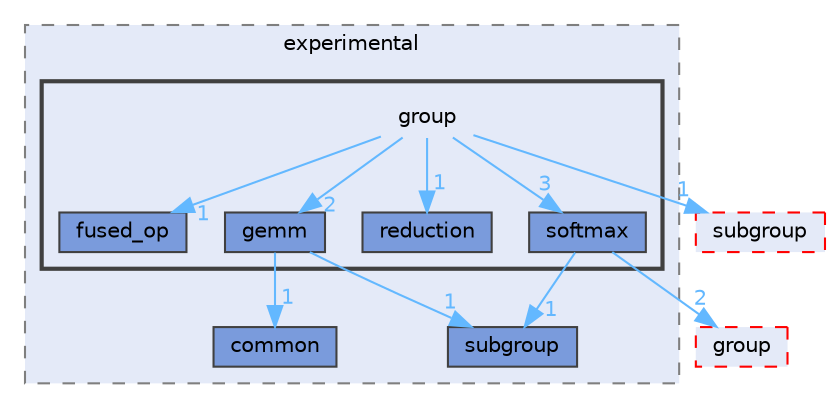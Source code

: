 digraph "include/experimental/group"
{
 // LATEX_PDF_SIZE
  bgcolor="transparent";
  edge [fontname=Helvetica,fontsize=10,labelfontname=Helvetica,labelfontsize=10];
  node [fontname=Helvetica,fontsize=10,shape=box,height=0.2,width=0.4];
  compound=true
  subgraph clusterdir_8966848d4591654ab1db845bb311f08b {
    graph [ bgcolor="#e4eaf8", pencolor="grey50", label="experimental", fontname=Helvetica,fontsize=10 style="filled,dashed", URL="dir_8966848d4591654ab1db845bb311f08b.html",tooltip=""]
  dir_4d3106a75df04f1e8e08f7fdd7e68f7e [label="common", fillcolor="#7a9bdc", color="grey25", style="filled", URL="dir_4d3106a75df04f1e8e08f7fdd7e68f7e.html",tooltip=""];
  dir_7158ba01021871150c6825fce9de9714 [label="subgroup", fillcolor="#7a9bdc", color="grey25", style="filled", URL="dir_7158ba01021871150c6825fce9de9714.html",tooltip=""];
  subgraph clusterdir_6cebb349e4d63b3d4aebac2b846d4ac3 {
    graph [ bgcolor="#e4eaf8", pencolor="grey25", label="", fontname=Helvetica,fontsize=10 style="filled,bold", URL="dir_6cebb349e4d63b3d4aebac2b846d4ac3.html",tooltip=""]
    dir_6cebb349e4d63b3d4aebac2b846d4ac3 [shape=plaintext, label="group"];
  dir_410b5e7dd5c4254b7aeadfca8c7d2ce8 [label="fused_op", fillcolor="#7a9bdc", color="grey25", style="filled", URL="dir_410b5e7dd5c4254b7aeadfca8c7d2ce8.html",tooltip=""];
  dir_4b359bae971ed7f45cb58ad62ebb64a2 [label="gemm", fillcolor="#7a9bdc", color="grey25", style="filled", URL="dir_4b359bae971ed7f45cb58ad62ebb64a2.html",tooltip=""];
  dir_36674c3a6eb672523dfb54a834a8c284 [label="reduction", fillcolor="#7a9bdc", color="grey25", style="filled", URL="dir_36674c3a6eb672523dfb54a834a8c284.html",tooltip=""];
  dir_297af5487e46c15cf252237051836547 [label="softmax", fillcolor="#7a9bdc", color="grey25", style="filled", URL="dir_297af5487e46c15cf252237051836547.html",tooltip=""];
  }
  }
  dir_4491ffced1a1e2c00bbd5b97a6d251d5 [label="subgroup", fillcolor="#e4eaf8", color="red", style="filled,dashed", URL="dir_4491ffced1a1e2c00bbd5b97a6d251d5.html",tooltip=""];
  dir_a9a5b087e2fab9b66c5792b9867db3d8 [label="group", fillcolor="#e4eaf8", color="red", style="filled,dashed", URL="dir_a9a5b087e2fab9b66c5792b9867db3d8.html",tooltip=""];
  dir_6cebb349e4d63b3d4aebac2b846d4ac3->dir_297af5487e46c15cf252237051836547 [headlabel="3", labeldistance=1.5 headhref="dir_000023_000039.html" color="steelblue1" fontcolor="steelblue1"];
  dir_6cebb349e4d63b3d4aebac2b846d4ac3->dir_36674c3a6eb672523dfb54a834a8c284 [headlabel="1", labeldistance=1.5 headhref="dir_000023_000037.html" color="steelblue1" fontcolor="steelblue1"];
  dir_6cebb349e4d63b3d4aebac2b846d4ac3->dir_410b5e7dd5c4254b7aeadfca8c7d2ce8 [headlabel="1", labeldistance=1.5 headhref="dir_000023_000018.html" color="steelblue1" fontcolor="steelblue1"];
  dir_6cebb349e4d63b3d4aebac2b846d4ac3->dir_4491ffced1a1e2c00bbd5b97a6d251d5 [headlabel="1", labeldistance=1.5 headhref="dir_000023_000041.html" color="steelblue1" fontcolor="steelblue1"];
  dir_6cebb349e4d63b3d4aebac2b846d4ac3->dir_4b359bae971ed7f45cb58ad62ebb64a2 [headlabel="2", labeldistance=1.5 headhref="dir_000023_000019.html" color="steelblue1" fontcolor="steelblue1"];
  dir_4b359bae971ed7f45cb58ad62ebb64a2->dir_4d3106a75df04f1e8e08f7fdd7e68f7e [headlabel="1", labeldistance=1.5 headhref="dir_000019_000012.html" color="steelblue1" fontcolor="steelblue1"];
  dir_4b359bae971ed7f45cb58ad62ebb64a2->dir_7158ba01021871150c6825fce9de9714 [headlabel="1", labeldistance=1.5 headhref="dir_000019_000040.html" color="steelblue1" fontcolor="steelblue1"];
  dir_297af5487e46c15cf252237051836547->dir_7158ba01021871150c6825fce9de9714 [headlabel="1", labeldistance=1.5 headhref="dir_000039_000040.html" color="steelblue1" fontcolor="steelblue1"];
  dir_297af5487e46c15cf252237051836547->dir_a9a5b087e2fab9b66c5792b9867db3d8 [headlabel="2", labeldistance=1.5 headhref="dir_000039_000024.html" color="steelblue1" fontcolor="steelblue1"];
}
